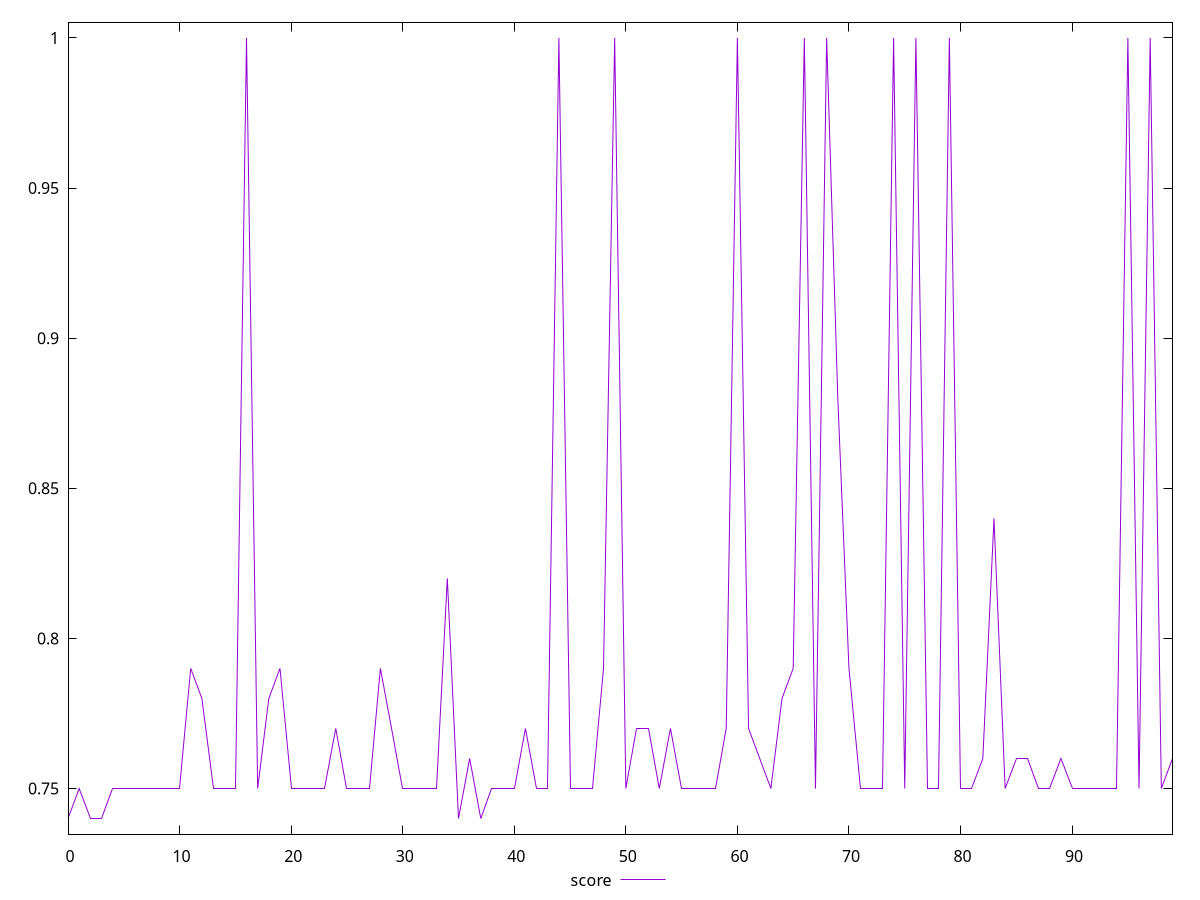 reset

$score <<EOF
0 0.74
1 0.75
2 0.74
3 0.74
4 0.75
5 0.75
6 0.75
7 0.75
8 0.75
9 0.75
10 0.75
11 0.79
12 0.78
13 0.75
14 0.75
15 0.75
16 1
17 0.75
18 0.78
19 0.79
20 0.75
21 0.75
22 0.75
23 0.75
24 0.77
25 0.75
26 0.75
27 0.75
28 0.79
29 0.77
30 0.75
31 0.75
32 0.75
33 0.75
34 0.82
35 0.74
36 0.76
37 0.74
38 0.75
39 0.75
40 0.75
41 0.77
42 0.75
43 0.75
44 1
45 0.75
46 0.75
47 0.75
48 0.79
49 1
50 0.75
51 0.77
52 0.77
53 0.75
54 0.77
55 0.75
56 0.75
57 0.75
58 0.75
59 0.77
60 1
61 0.77
62 0.76
63 0.75
64 0.78
65 0.79
66 1
67 0.75
68 1
69 0.88
70 0.79
71 0.75
72 0.75
73 0.75
74 1
75 0.75
76 1
77 0.75
78 0.75
79 1
80 0.75
81 0.75
82 0.76
83 0.84
84 0.75
85 0.76
86 0.76
87 0.75
88 0.75
89 0.76
90 0.75
91 0.75
92 0.75
93 0.75
94 0.75
95 1
96 0.75
97 1
98 0.75
99 0.76
EOF

set key outside below
set xrange [0:99]
set yrange [0.7348:1.0052]
set trange [0.7348:1.0052]
set terminal svg size 640, 500 enhanced background rgb 'white'
set output "report_00017_2021-02-10T15-08-03.406Z/uses-rel-preconnect/samples/pages+cached/score/values.svg"

plot $score title "score" with line

reset
